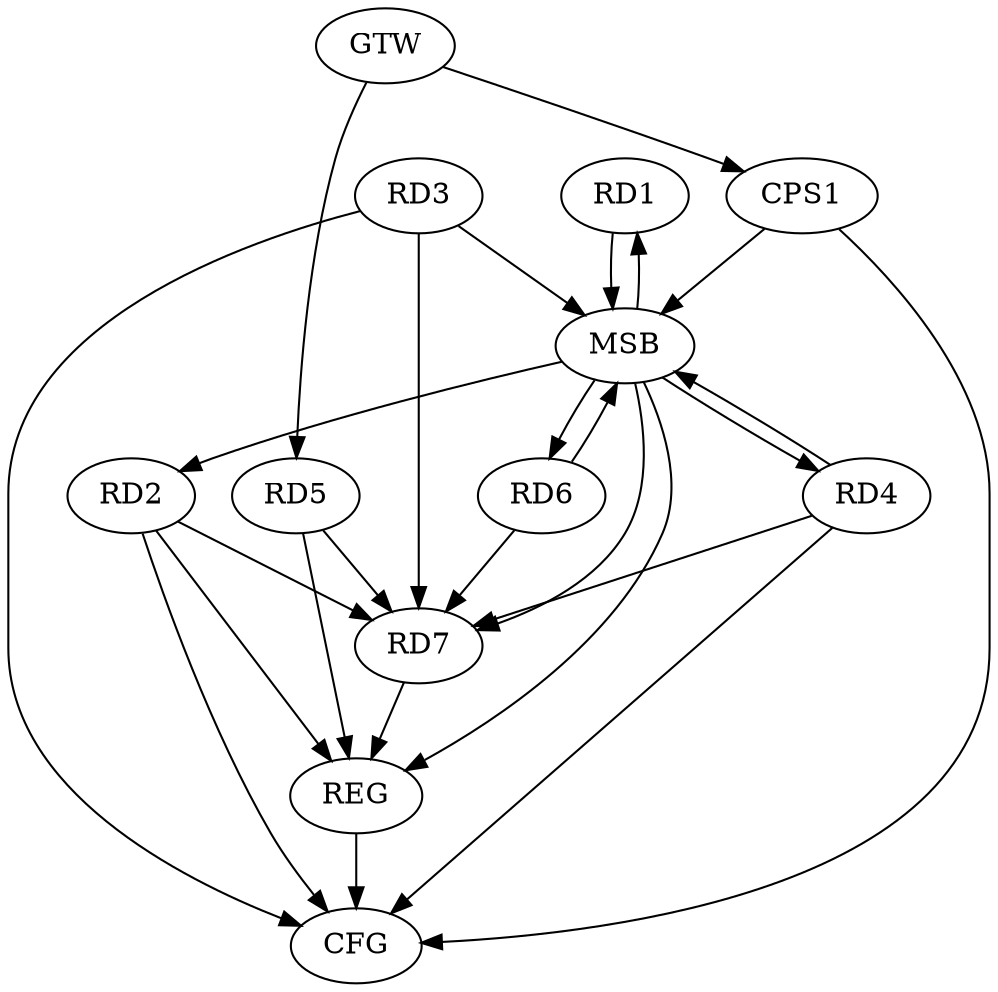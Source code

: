 strict digraph G {
  RD1 [ label="RD1" ];
  RD2 [ label="RD2" ];
  RD3 [ label="RD3" ];
  RD4 [ label="RD4" ];
  RD5 [ label="RD5" ];
  RD6 [ label="RD6" ];
  RD7 [ label="RD7" ];
  CPS1 [ label="CPS1" ];
  GTW [ label="GTW" ];
  REG [ label="REG" ];
  MSB [ label="MSB" ];
  CFG [ label="CFG" ];
  RD5 -> RD7;
  GTW -> RD5;
  GTW -> CPS1;
  RD2 -> REG;
  RD5 -> REG;
  RD7 -> REG;
  RD1 -> MSB;
  MSB -> REG;
  RD3 -> MSB;
  MSB -> RD7;
  RD4 -> MSB;
  RD6 -> MSB;
  CPS1 -> MSB;
  MSB -> RD1;
  MSB -> RD2;
  MSB -> RD4;
  MSB -> RD6;
  RD3 -> CFG;
  RD4 -> CFG;
  RD2 -> CFG;
  CPS1 -> CFG;
  REG -> CFG;
  RD3 -> RD7;
  RD6 -> RD7;
  RD2 -> RD7;
  RD4 -> RD7;
}
